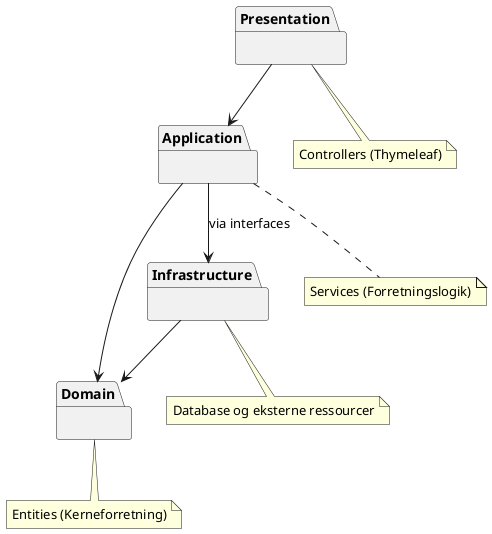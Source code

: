 @startuml PizzaParadisePakker

package Presentation {
}

package Application {
}

package Domain {
}

package Infrastructure {
}

Presentation --> Application
Application --> Domain
Infrastructure --> Domain
Application --> Infrastructure : via interfaces

note bottom of Presentation
  Controllers (Thymeleaf)
end note

note bottom of Application
  Services (Forretningslogik)
end note

note bottom of Domain
  Entities (Kerneforretning)
end note

note bottom of Infrastructure
  Database og eksterne ressourcer
end note

@enduml
